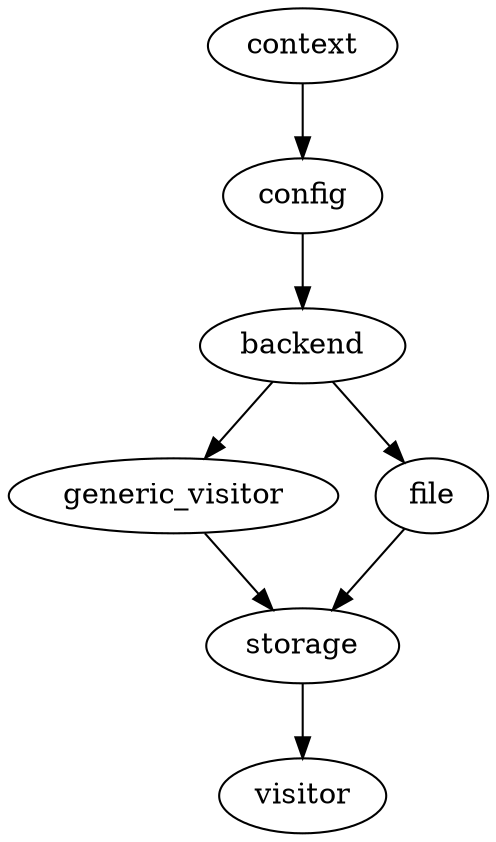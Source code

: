 digraph {
    context -> config;
    config -> backend;
    backend -> generic_visitor;
    backend -> file;
    file -> storage;
    generic_visitor -> storage;
    storage -> visitor;
}